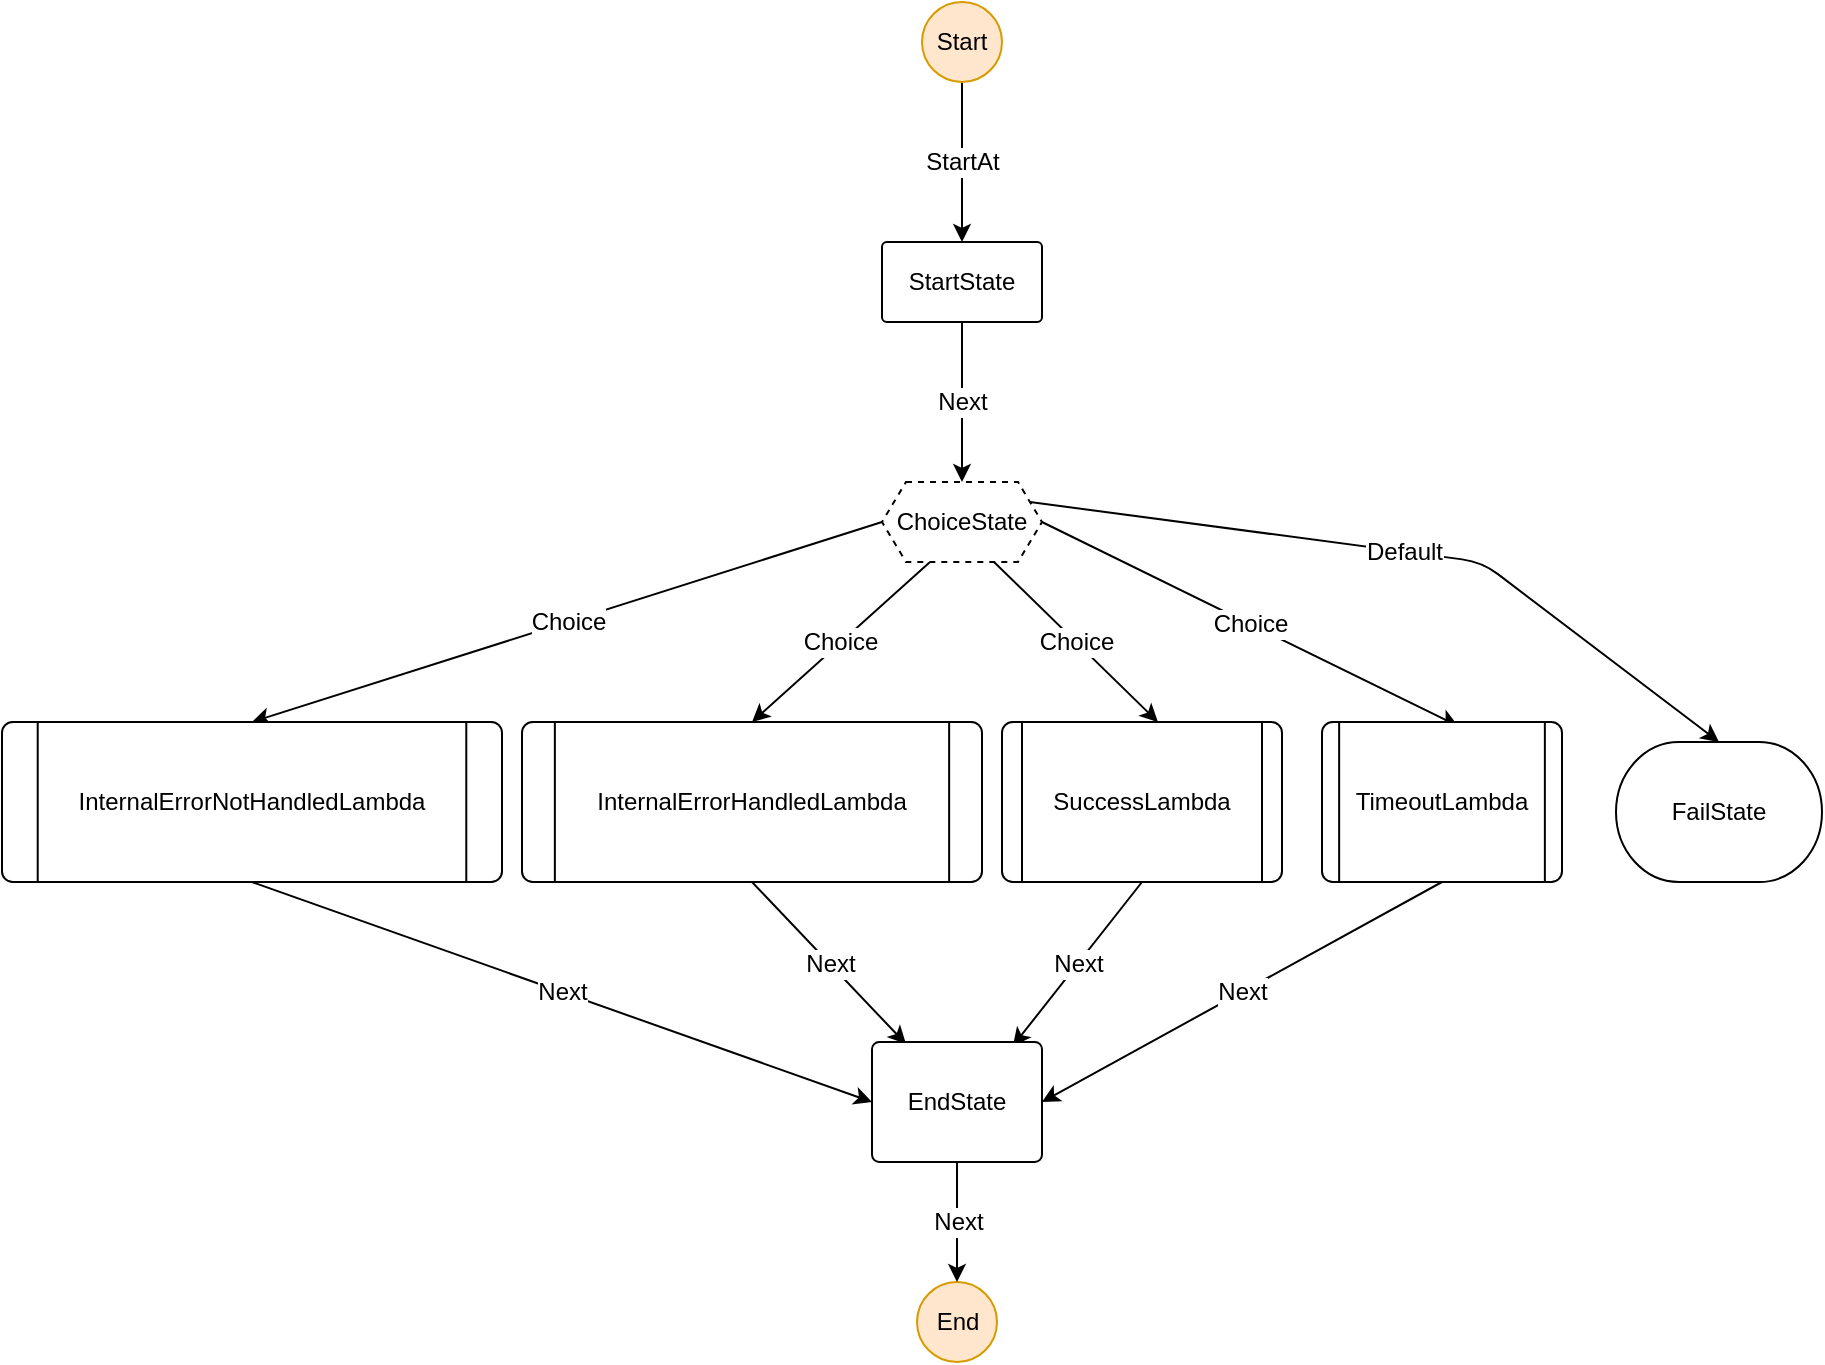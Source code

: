 <mxfile version="10.7.5"><diagram id="813vBawSpWq2xp7nJ8_f" name="Page-1"><mxGraphModel dx="1288" dy="877" grid="1" gridSize="10" guides="1" tooltips="1" connect="1" arrows="1" fold="1" page="1" pageScale="1" pageWidth="1169" pageHeight="827" math="0" shadow="0"><root><object type="awssfRoot" name="" comment="" timeout_seconds="" version="" role_arn="" id="0"><mxCell><Object as="awssf"/></mxCell></object><mxCell id="1" parent="0"/><object label="StartAt" type="awssfStartAt" id="6PYX8HAGt7suAYFmRysF-3"><mxCell style="endArrow=classic;html=1;strokeColor=#000000;strokeWidth=1;fontSize=12;" edge="1" parent="1" source="6PYX8HAGt7suAYFmRysF-1" target="6PYX8HAGt7suAYFmRysF-2"><mxGeometry width="60" height="60" relative="1" as="geometry"><mxPoint x="320" as="sourcePoint"/><mxPoint x="380" y="60" as="targetPoint"/></mxGeometry><StartAtEdge as="awssf"/></mxCell></object><object label="Start" type="awssfStart" id="6PYX8HAGt7suAYFmRysF-1"><mxCell style="ellipse;whiteSpace=wrap;html=1;fillColor=#ffe6cc;strokeColor=#d79b00;" vertex="1" parent="1"><mxGeometry x="480" y="40" width="40" height="40" as="geometry"/><StartPoint as="awssf"/></mxCell></object><object label="Next" type="awssfNext" id="6PYX8HAGt7suAYFmRysF-5"><mxCell style="endArrow=classic;html=1;strokeColor=#000000;strokeWidth=1;fontSize=12;exitX=0.5;exitY=1;exitDx=0;exitDy=0;exitPerimeter=0;entryX=0.5;entryY=0;entryDx=0;entryDy=0;entryPerimeter=0;" edge="1" parent="1" source="6PYX8HAGt7suAYFmRysF-2" target="6PYX8HAGt7suAYFmRysF-4"><mxGeometry width="60" height="60" relative="1" as="geometry"><mxPoint x="320" as="sourcePoint"/><mxPoint x="380" y="60" as="targetPoint"/></mxGeometry><NextEdge as="awssf"/></mxCell></object><object label="StartState" type="awssfPass" comment="" input_path="" output_path="" result="" result_path="" id="6PYX8HAGt7suAYFmRysF-2"><mxCell style="shape=mxgraph.flowchart.process;whiteSpace=wrap;gradientColor=none;html=1;" vertex="1" parent="1"><mxGeometry x="460" y="160" width="80" height="40" as="geometry"/><PassState as="awssf"/></mxCell></object><object label="Choice" type="awssfChoice" placeholders="1" condition="$.lambda == &quot;Timeout&quot;" weight="1" id="6PYX8HAGt7suAYFmRysF-12"><mxCell style="endArrow=classic;html=1;strokeColor=#000000;strokeWidth=1;fontSize=12;exitX=1;exitY=0.5;exitDx=0;exitDy=0;exitPerimeter=0;entryX=0.567;entryY=0.025;entryDx=0;entryDy=0;entryPerimeter=0;" edge="1" parent="1" source="6PYX8HAGt7suAYFmRysF-4" target="6PYX8HAGt7suAYFmRysF-9"><mxGeometry width="60" height="60" relative="1" as="geometry"><mxPoint as="sourcePoint"/><mxPoint x="60" y="60" as="targetPoint"/></mxGeometry><ChoiceEdge as="awssf"/></mxCell></object><object label="Choice" type="awssfChoice" placeholders="1" condition="$.lambda == &quot;InternalErrorHandled&quot;" weight="3" id="6PYX8HAGt7suAYFmRysF-13"><mxCell style="endArrow=classic;html=1;strokeColor=#000000;strokeWidth=1;fontSize=12;exitX=0.3;exitY=1;exitDx=0;exitDy=0;exitPerimeter=0;entryX=0.5;entryY=0;entryDx=0;entryDy=0;entryPerimeter=0;" edge="1" parent="1" source="6PYX8HAGt7suAYFmRysF-4" target="6PYX8HAGt7suAYFmRysF-7"><mxGeometry width="60" height="60" relative="1" as="geometry"><mxPoint as="sourcePoint"/><mxPoint x="60" y="60" as="targetPoint"/></mxGeometry><ChoiceEdge as="awssf"/></mxCell></object><object label="Choice" type="awssfChoice" placeholders="1" condition="$.lambda == &quot;Success&quot;" weight="2" id="6PYX8HAGt7suAYFmRysF-14"><mxCell style="endArrow=classic;html=1;strokeColor=#000000;strokeWidth=1;fontSize=12;exitX=0.7;exitY=1;exitDx=0;exitDy=0;exitPerimeter=0;entryX=0.557;entryY=0;entryDx=0;entryDy=0;entryPerimeter=0;" edge="1" parent="1" source="6PYX8HAGt7suAYFmRysF-4" target="6PYX8HAGt7suAYFmRysF-8"><mxGeometry width="60" height="60" relative="1" as="geometry"><mxPoint as="sourcePoint"/><mxPoint x="60" y="60" as="targetPoint"/></mxGeometry><ChoiceEdge as="awssf"/></mxCell></object><object label="Choice" type="awssfChoice" placeholders="1" condition="$.lambda == &quot;InternalErrorNotHandled&quot;" weight="4" id="6PYX8HAGt7suAYFmRysF-17"><mxCell style="endArrow=classic;html=1;strokeColor=#000000;strokeWidth=1;fontSize=12;entryX=0.5;entryY=0;entryDx=0;entryDy=0;entryPerimeter=0;exitX=0;exitY=0.5;exitDx=0;exitDy=0;exitPerimeter=0;" edge="1" parent="1" source="6PYX8HAGt7suAYFmRysF-4" target="6PYX8HAGt7suAYFmRysF-6"><mxGeometry width="60" height="60" relative="1" as="geometry"><mxPoint as="sourcePoint"/><mxPoint x="60" y="60" as="targetPoint"/></mxGeometry><ChoiceEdge as="awssf"/></mxCell></object><object label="Default" type="awssfDefault" id="6PYX8HAGt7suAYFmRysF-19"><mxCell style="endArrow=classic;html=1;strokeColor=#000000;strokeWidth=1;fontSize=12;entryX=0.5;entryY=0;entryDx=0;entryDy=0;entryPerimeter=0;exitX=0.925;exitY=0.25;exitDx=0;exitDy=0;exitPerimeter=0;" edge="1" parent="1" source="6PYX8HAGt7suAYFmRysF-4" target="6PYX8HAGt7suAYFmRysF-18"><mxGeometry width="60" height="60" relative="1" as="geometry"><mxPoint as="sourcePoint"/><mxPoint x="60" y="60" as="targetPoint"/><Array as="points"><mxPoint x="760" y="320"/></Array></mxGeometry><DefaultEdge as="awssf"/></mxCell></object><object label="ChoiceState" type="awssfChoice" comment="" input_path="" output_path="" choices="" default="" id="6PYX8HAGt7suAYFmRysF-4"><mxCell style="shape=stencil(rZZNT4QwEIZ/DddNodmgR8Pi0YsHzl12VpqFlrS46r+3UIl8FNOhJhzgHWaezvBSiGimK9ZClBDBGojoKUqSE5RccynMqdGZbqHsbOTOFGfnGmxEd0re4INfusqGuahA8a6P0jwiT+ae/qBZKYUwRUxNPYtM4qYY48Lkkk9bjBzio+V8/Qj2qjWIBjpQM/V39S9FMUjPCBIl+0ho0L6O0Jh0Xz85GvSwr6EcT1qYIfYjvYabwZsUaAZfTqgZfDnBZvAG4UkkXfjukBz9aAX6ZVqAfDn/0FPqy8J74jHZO8AcO8B43wDxplj35DvA3DVAmhll68NFszMrb29KvouLc4kt6z+Kq8AYbuQdJiNy7aKu1sf0motJunMT9k+Pydzjx0D+WA+xgtAC6AbKWmrYspfRV49vUDeeOc2uUsEfZrjyurY/S06TrbIH1f6XDcI3);whiteSpace=wrap;html=1;gradientColor=none;dashed=1" vertex="1" parent="1"><mxGeometry x="460" y="280" width="80" height="40" as="geometry"/><ChoiceState as="awssf"/></mxCell></object><object label="Next" type="awssfNext" id="6PYX8HAGt7suAYFmRysF-21"><mxCell style="endArrow=classic;html=1;strokeColor=#000000;strokeWidth=1;fontSize=12;exitX=0.5;exitY=1;exitDx=0;exitDy=0;exitPerimeter=0;entryX=0;entryY=0.5;entryDx=0;entryDy=0;entryPerimeter=0;" edge="1" parent="1" source="6PYX8HAGt7suAYFmRysF-6" target="6PYX8HAGt7suAYFmRysF-25"><mxGeometry width="60" height="60" relative="1" as="geometry"><mxPoint as="sourcePoint"/><mxPoint x="60" y="60" as="targetPoint"/></mxGeometry><NextEdge as="awssf"/></mxCell></object><object label="InternalErrorNotHandledLambda" type="awssfTask" comment="" input_path="" output_path="" resource="$INTERNAL_ERROR_NOT_HANDLED_LAMBDA_ARN" parameters="" timeout_seconds="" heartbeat_seconds="" result_path="" id="6PYX8HAGt7suAYFmRysF-6"><mxCell style="shape=stencil(rZVNb4MwDIZ/DdcqkI2P48S6Y1Wph51TMCMqTVDC2m2/fiEBdUCyAavExa+xH78BjIdTWZIavAAxcgYPP3tBsBeQQ0EZ5EreC56BlEpWQWluCJEJryZMYhMSWUPWGO1CBCXHCkxGNoKf4ErzputAWQmCNm0Wbz30pO5pL5xmnDHVhHImB5kfedWMUKZq0YdphjaPBvPZxSaqFeEMDYiBerO508LLaow/D3NYihl66aF/YV4XYvx1mO3iQ0PBiIT8mazdUk8WWBLPhB2Ww/r3foWz5cc4gc13ZoPhVCmujw2nR5Kd3gR/Z7l1RJ0R7cfuem2tC2K0PojIJP3qpgw3kR+FcYSihzhIEuy7hnaMhtOCC/hl5oJWldlDroOvSbueJok+feYXuPmNLH5tbfvqSu1TV3XoLteWHYOp3X0/P4n/L0Oj8js70jWT56tV8/vSwjc=);whiteSpace=wrap;gradientColor=none;html=1;" vertex="1" parent="1"><mxGeometry x="20" y="400" width="250" height="80" as="geometry"/><TaskState as="awssf"/></mxCell></object><object label="Next" type="awssfNext" id="6PYX8HAGt7suAYFmRysF-24"><mxCell style="endArrow=classic;html=1;strokeColor=#000000;strokeWidth=1;fontSize=12;exitX=0.5;exitY=1;exitDx=0;exitDy=0;exitPerimeter=0;entryX=0.2;entryY=0.017;entryDx=0;entryDy=0;entryPerimeter=0;" edge="1" parent="1" source="6PYX8HAGt7suAYFmRysF-7" target="6PYX8HAGt7suAYFmRysF-25"><mxGeometry width="60" height="60" relative="1" as="geometry"><mxPoint as="sourcePoint"/><mxPoint x="60" y="60" as="targetPoint"/></mxGeometry><NextEdge as="awssf"/></mxCell></object><object label="InternalErrorHandledLambda" type="awssfTask" comment="" input_path="" output_path="" resource="$INTERNAL_ERROR_HANDLED_LAMBDA_ARN" parameters="" timeout_seconds="" heartbeat_seconds="" result_path="" id="6PYX8HAGt7suAYFmRysF-7"><mxCell style="shape=stencil(rZVNb4MwDIZ/DdcqkI2P48S6Y1Wph51TMCMqTVDC2m2/fiEBdUCyAavExa+xH78BjIdTWZIavAAxcgYPP3tBsBeQQ0EZ5EreC56BlEpWQWluCJEJryZMYhMSWUPWGO1CBCXHCkxGNoKf4ErzputAWQmCNm0Wbz30pO5pL5xmnDHVhHImB5kfedWMUKZq0YdphjaPBvPZxSaqFeEMDYiBerO508LLaow/D3NYihl66aF/YV4XYvx1mO3iQ0PBiIT8mazdUk8WWBLPhB2Ww/r3foWz5cc4gc13ZoPhVCmujw2nR5Kd3gR/Z7l1RJ0R7cfuem2tC2K0PojIJP3qpgw3kR+FcYSihzhIEuy7hnaMhtOCC/hl5oJWldlDroOvSbueJok+feYXuPmNLH5tbfvqSu1TV3XoLteWHYOp3X0/P4n/L0Oj8js70jWT56tV8/vSwjc=);whiteSpace=wrap;gradientColor=none;html=1;" vertex="1" parent="1"><mxGeometry x="280" y="400" width="230" height="80" as="geometry"/><TaskState as="awssf"/></mxCell></object><object label="Next" type="awssfNext" id="6PYX8HAGt7suAYFmRysF-23"><mxCell style="endArrow=classic;html=1;strokeColor=#000000;strokeWidth=1;fontSize=12;exitX=0.5;exitY=1;exitDx=0;exitDy=0;exitPerimeter=0;entryX=0.829;entryY=0.033;entryDx=0;entryDy=0;entryPerimeter=0;" edge="1" parent="1" source="6PYX8HAGt7suAYFmRysF-8" target="6PYX8HAGt7suAYFmRysF-25"><mxGeometry width="60" height="60" relative="1" as="geometry"><mxPoint as="sourcePoint"/><mxPoint x="549" y="560" as="targetPoint"/></mxGeometry><NextEdge as="awssf"/></mxCell></object><object label="SuccessLambda" type="awssfTask" comment="" input_path="" output_path="" resource="$SUCCESS_LAMBDA_ARN" parameters="" timeout_seconds="" heartbeat_seconds="" result_path="" id="6PYX8HAGt7suAYFmRysF-8"><mxCell style="shape=stencil(rZVNb4MwDIZ/DdcqkI2P48S6Y1Wph51TMCMqTVDC2m2/fiEBdUCyAavExa+xH78BjIdTWZIavAAxcgYPP3tBsBeQQ0EZ5EreC56BlEpWQWluCJEJryZMYhMSWUPWGO1CBCXHCkxGNoKf4ErzputAWQmCNm0Wbz30pO5pL5xmnDHVhHImB5kfedWMUKZq0YdphjaPBvPZxSaqFeEMDYiBerO508LLaow/D3NYihl66aF/YV4XYvx1mO3iQ0PBiIT8mazdUk8WWBLPhB2Ww/r3foWz5cc4gc13ZoPhVCmujw2nR5Kd3gR/Z7l1RJ0R7cfuem2tC2K0PojIJP3qpgw3kR+FcYSihzhIEuy7hnaMhtOCC/hl5oJWldlDroOvSbueJok+feYXuPmNLH5tbfvqSu1TV3XoLteWHYOp3X0/P4n/L0Oj8js70jWT56tV8/vSwjc=);whiteSpace=wrap;gradientColor=none;html=1;" vertex="1" parent="1"><mxGeometry x="520" y="400" width="140" height="80" as="geometry"/><TaskState as="awssf"/></mxCell></object><object label="Next" type="awssfNext" id="6PYX8HAGt7suAYFmRysF-22"><mxCell style="endArrow=classic;html=1;strokeColor=#000000;strokeWidth=1;fontSize=12;exitX=0.5;exitY=1;exitDx=0;exitDy=0;exitPerimeter=0;entryX=1;entryY=0.5;entryDx=0;entryDy=0;entryPerimeter=0;" edge="1" parent="1" source="6PYX8HAGt7suAYFmRysF-9" target="6PYX8HAGt7suAYFmRysF-25"><mxGeometry width="60" height="60" relative="1" as="geometry"><mxPoint as="sourcePoint"/><mxPoint x="60" y="60" as="targetPoint"/></mxGeometry><NextEdge as="awssf"/></mxCell></object><object label="TimeoutLambda" type="awssfTask" comment="" input_path="" output_path="" resource="$TIMEOUT_LAMBDA_ARN" parameters="" timeout_seconds="" heartbeat_seconds="" result_path="" id="6PYX8HAGt7suAYFmRysF-9"><mxCell style="shape=stencil(rZVNb4MwDIZ/DdcqkI2P48S6Y1Wph51TMCMqTVDC2m2/fiEBdUCyAavExa+xH78BjIdTWZIavAAxcgYPP3tBsBeQQ0EZ5EreC56BlEpWQWluCJEJryZMYhMSWUPWGO1CBCXHCkxGNoKf4ErzputAWQmCNm0Wbz30pO5pL5xmnDHVhHImB5kfedWMUKZq0YdphjaPBvPZxSaqFeEMDYiBerO508LLaow/D3NYihl66aF/YV4XYvx1mO3iQ0PBiIT8mazdUk8WWBLPhB2Ww/r3foWz5cc4gc13ZoPhVCmujw2nR5Kd3gR/Z7l1RJ0R7cfuem2tC2K0PojIJP3qpgw3kR+FcYSihzhIEuy7hnaMhtOCC/hl5oJWldlDroOvSbueJok+feYXuPmNLH5tbfvqSu1TV3XoLteWHYOp3X0/P4n/L0Oj8js70jWT56tV8/vSwjc=);whiteSpace=wrap;gradientColor=none;html=1;" vertex="1" parent="1"><mxGeometry x="680" y="400" width="120" height="80" as="geometry"/><TaskState as="awssf"/></mxCell></object><object label="FailState" type="awssfFail" comment="" error="NoLambdaError" cause="No Matches!" id="6PYX8HAGt7suAYFmRysF-18"><mxCell style="shape=mxgraph.flowchart.terminator;html=1;whiteSpace=wrap;gradientColor=none;" vertex="1" parent="1"><mxGeometry x="827" y="410" width="103" height="70" as="geometry"/><FailState as="awssf"/></mxCell></object><object label="End" type="awssfEnd" id="6PYX8HAGt7suAYFmRysF-20"><mxCell style="ellipse;whiteSpace=wrap;html=1;fillColor=#ffe6cc;strokeColor=#d79b00;" vertex="1" parent="1"><mxGeometry x="477.5" y="680" width="40" height="40" as="geometry"/><EndPoint as="awssf"/></mxCell></object><object label="Next" type="awssfNext" id="6PYX8HAGt7suAYFmRysF-26"><mxCell style="endArrow=classic;html=1;strokeColor=#000000;strokeWidth=1;fontSize=12;entryX=0.5;entryY=0;entryDx=0;entryDy=0;" edge="1" parent="1" source="6PYX8HAGt7suAYFmRysF-25" target="6PYX8HAGt7suAYFmRysF-20"><mxGeometry width="60" height="60" relative="1" as="geometry"><mxPoint as="sourcePoint"/><mxPoint x="60" y="60" as="targetPoint"/></mxGeometry><NextEdge as="awssf"/></mxCell></object><object label="EndState" type="awssfPass" comment="" input_path="" output_path="" result="" result_path="" id="6PYX8HAGt7suAYFmRysF-25"><mxCell style="shape=mxgraph.flowchart.process;whiteSpace=wrap;gradientColor=none;html=1;" vertex="1" parent="1"><mxGeometry x="455" y="560" width="85" height="60" as="geometry"/><PassState as="awssf"/></mxCell></object></root></mxGraphModel></diagram></mxfile>